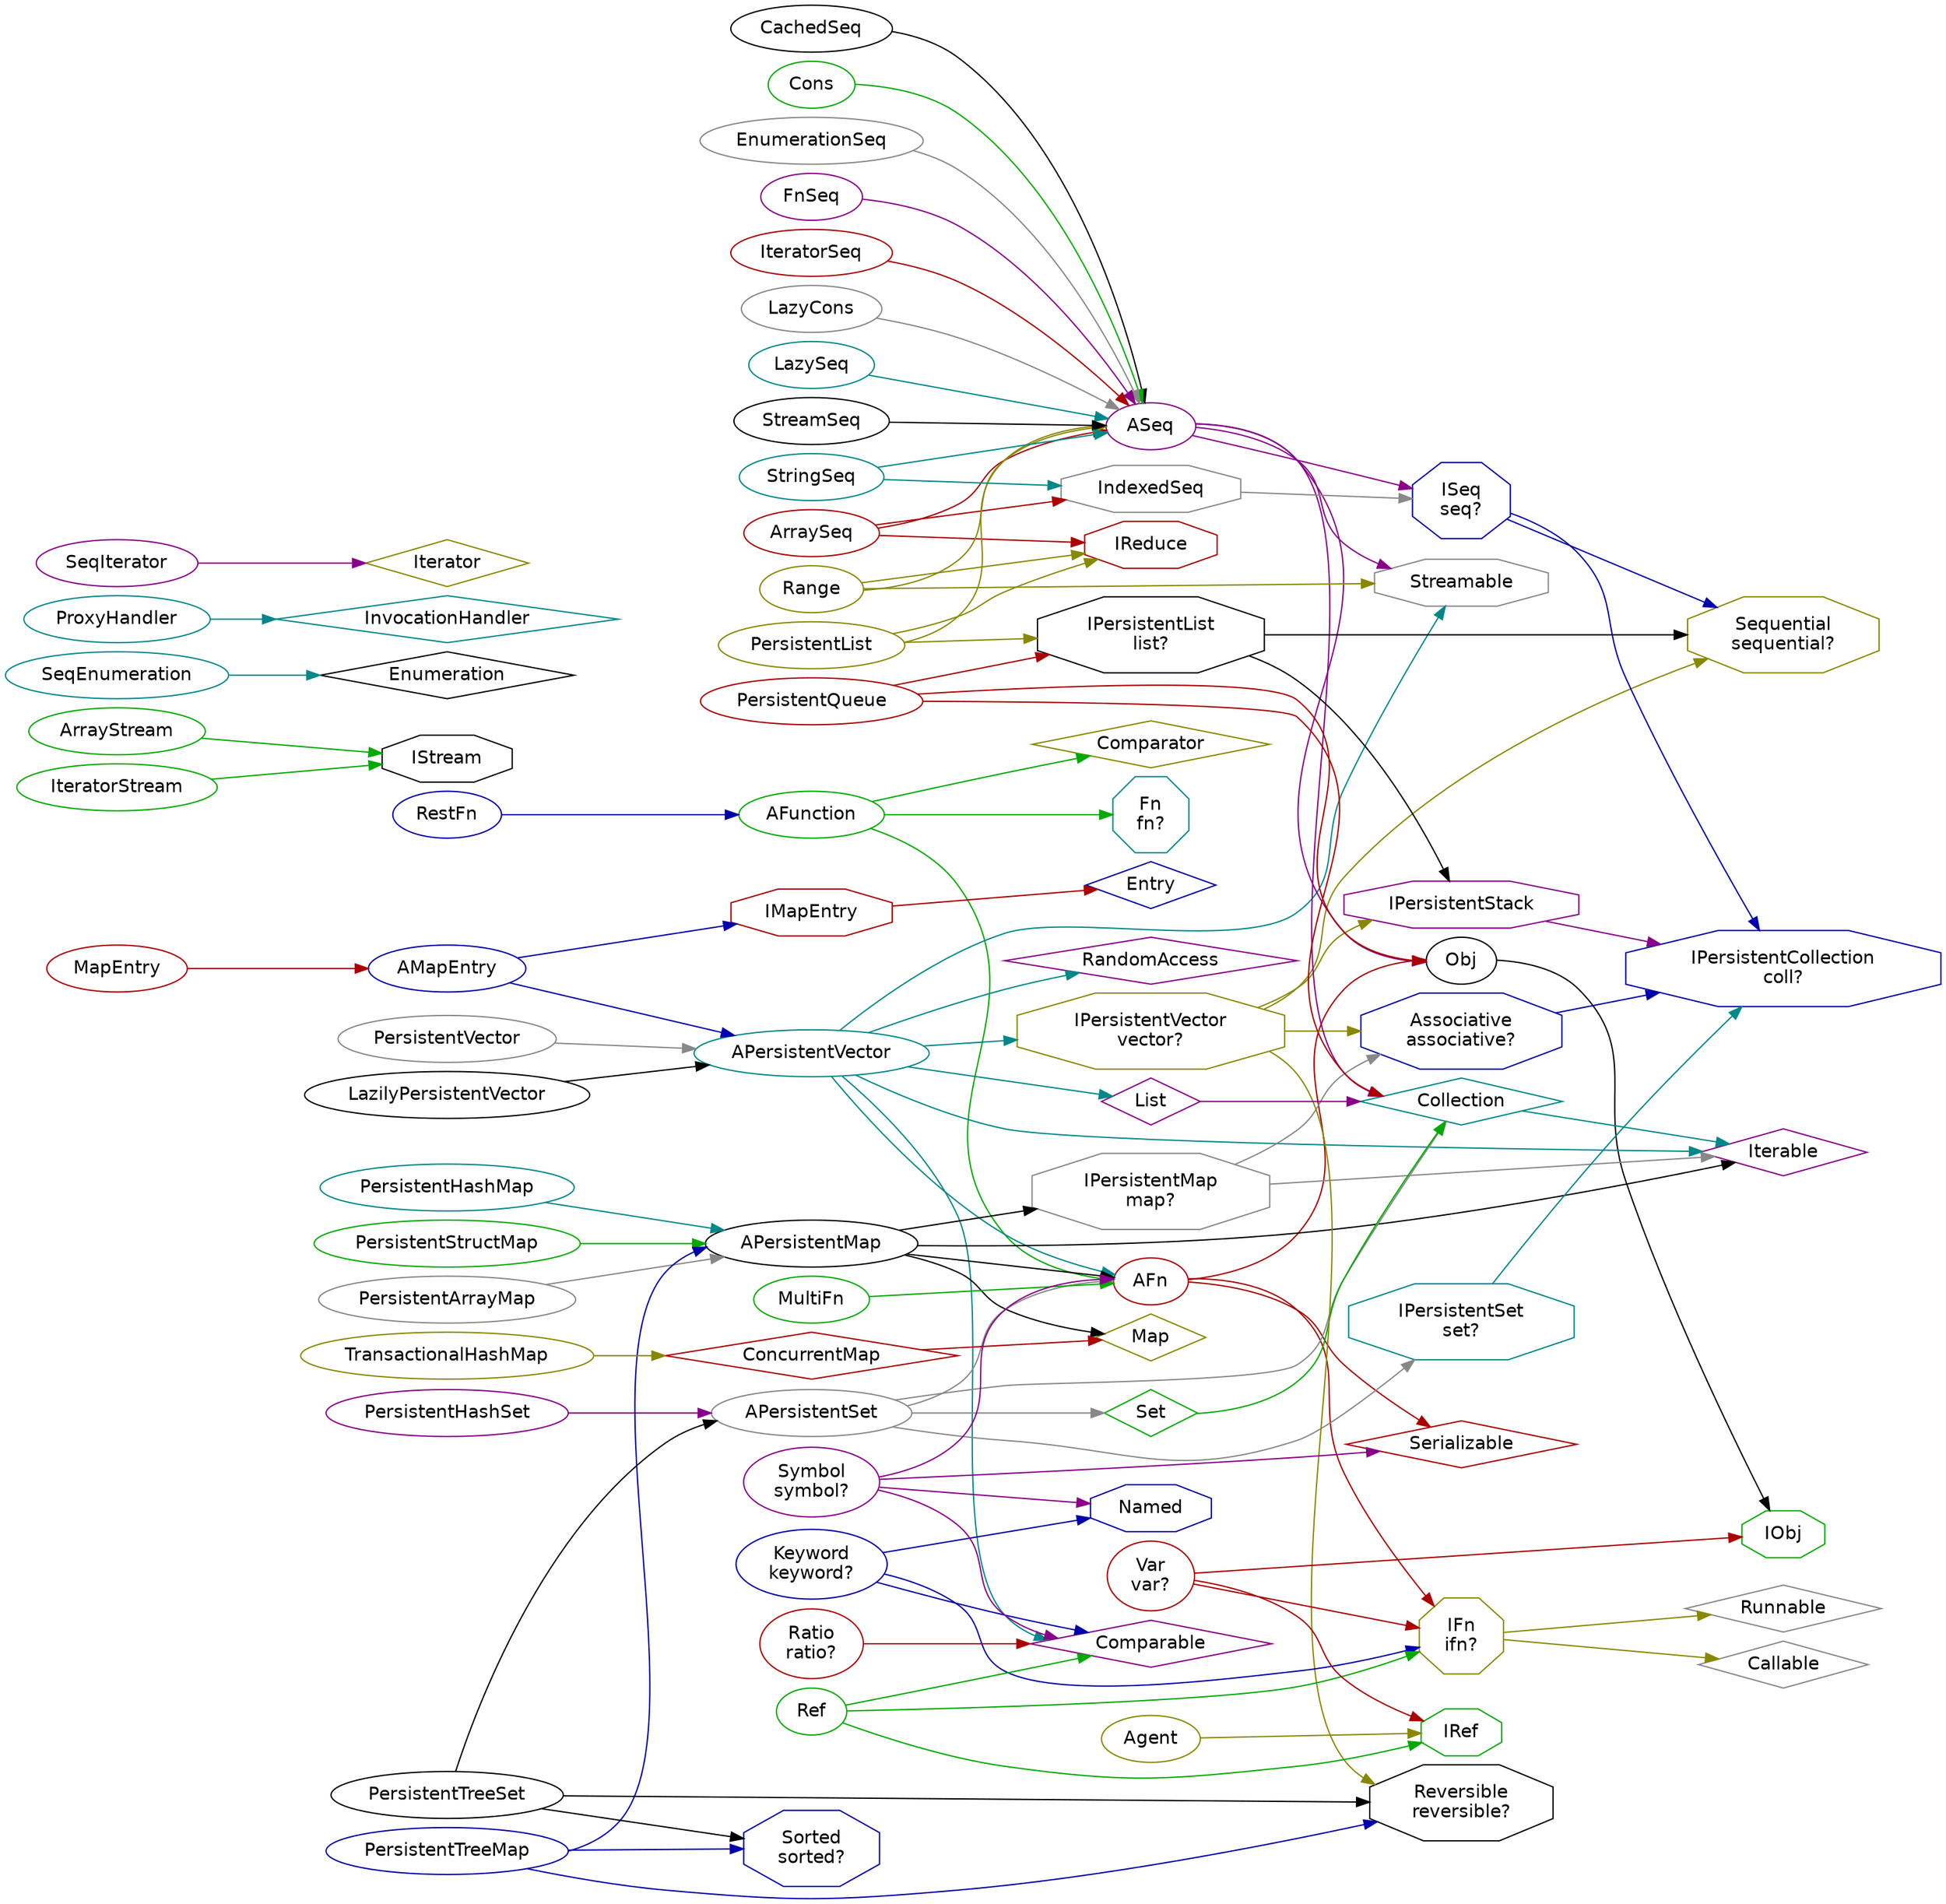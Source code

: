 digraph {
  rankdir=LR;
  dpi=55;
  nodesep=0.10;
  node[ fontname=Helvetica shape=box ];
  "class clojure.lang.AFn" [ label="AFn" color="#aa0000" shape="oval"];
  "class clojure.lang.AFn" -> "class clojure.lang.Obj" [ color="#aa0000" ];
  "class clojure.lang.AFn" -> "interface clojure.lang.IFn" [ color="#aa0000" ];
  "class clojure.lang.AFn" -> "interface java.io.Serializable" [ color="#aa0000" ];
  "class clojure.lang.AFunction" [ label="AFunction" color="#00aa00" shape="oval"];
  "class clojure.lang.AFunction" -> "class clojure.lang.AFn" [ color="#00aa00" ];
  "class clojure.lang.AFunction" -> "interface java.util.Comparator" [ color="#00aa00" ];
  "class clojure.lang.AFunction" -> "interface clojure.lang.Fn" [ color="#00aa00" ];
  "class clojure.lang.AMapEntry" [ label="AMapEntry" color="#0000aa" shape="oval"];
  "class clojure.lang.AMapEntry" -> "class clojure.lang.APersistentVector" [ color="#0000aa" ];
  "class clojure.lang.AMapEntry" -> "interface clojure.lang.IMapEntry" [ color="#0000aa" ];
  "class clojure.lang.APersistentMap" [ label="APersistentMap" color="#000000" shape="oval"];
  "class clojure.lang.APersistentMap" -> "class clojure.lang.AFn" [ color="#000000" ];
  "class clojure.lang.APersistentMap" -> "interface clojure.lang.IPersistentMap" [ color="#000000" ];
  "class clojure.lang.APersistentMap" -> "interface java.util.Map" [ color="#000000" ];
  "class clojure.lang.APersistentMap" -> "interface java.lang.Iterable" [ color="#000000" ];
  "class clojure.lang.APersistentSet" [ label="APersistentSet" color="#888888" shape="oval"];
  "class clojure.lang.APersistentSet" -> "class clojure.lang.AFn" [ color="#888888" ];
  "class clojure.lang.APersistentSet" -> "interface clojure.lang.IPersistentSet" [ color="#888888" ];
  "class clojure.lang.APersistentSet" -> "interface java.util.Collection" [ color="#888888" ];
  "class clojure.lang.APersistentSet" -> "interface java.util.Set" [ color="#888888" ];
  "class clojure.lang.APersistentVector" [ label="APersistentVector" color="#008888" shape="oval"];
  "class clojure.lang.APersistentVector" -> "class clojure.lang.AFn" [ color="#008888" ];
  "class clojure.lang.APersistentVector" -> "interface clojure.lang.IPersistentVector" [ color="#008888" ];
  "class clojure.lang.APersistentVector" -> "interface java.lang.Iterable" [ color="#008888" ];
  "class clojure.lang.APersistentVector" -> "interface java.util.List" [ color="#008888" ];
  "class clojure.lang.APersistentVector" -> "interface java.util.RandomAccess" [ color="#008888" ];
  "class clojure.lang.APersistentVector" -> "interface java.lang.Comparable" [ color="#008888" ];
  "class clojure.lang.APersistentVector" -> "interface clojure.lang.Streamable" [ color="#008888" ];
  "class clojure.lang.ASeq" [ label="ASeq" color="#880088" shape="oval"];
  "class clojure.lang.ASeq" -> "class clojure.lang.Obj" [ color="#880088" ];
  "class clojure.lang.ASeq" -> "interface clojure.lang.ISeq" [ color="#880088" ];
  "class clojure.lang.ASeq" -> "interface java.util.Collection" [ color="#880088" ];
  "class clojure.lang.ASeq" -> "interface clojure.lang.Streamable" [ color="#880088" ];
  "class clojure.lang.Agent" [ label="Agent" color="#888800" shape="oval"];
  "class clojure.lang.Agent" -> "interface clojure.lang.IRef" [ color="#888800" ];
  "class clojure.lang.ArraySeq" [ label="ArraySeq" color="#aa0000" shape="oval"];
  "class clojure.lang.ArraySeq" -> "class clojure.lang.ASeq" [ color="#aa0000" ];
  "class clojure.lang.ArraySeq" -> "interface clojure.lang.IndexedSeq" [ color="#aa0000" ];
  "class clojure.lang.ArraySeq" -> "interface clojure.lang.IReduce" [ color="#aa0000" ];
  "class clojure.lang.ArrayStream" [ label="ArrayStream" color="#00aa00" shape="oval"];
  "class clojure.lang.ArrayStream" -> "interface clojure.lang.IStream" [ color="#00aa00" ];
  "interface clojure.lang.Associative" [ label="Associative\nassociative?" color="#0000aa" shape="octagon"];
  "interface clojure.lang.Associative" -> "interface clojure.lang.IPersistentCollection" [ color="#0000aa" ];
  "class clojure.lang.CachedSeq" [ label="CachedSeq" color="#000000" shape="oval"];
  "class clojure.lang.CachedSeq" -> "class clojure.lang.ASeq" [ color="#000000" ];
  "interface java.util.concurrent.Callable" [ label="Callable" color="#888888" shape="diamond"];
  "interface java.util.Collection" [ label="Collection" color="#008888" shape="diamond"];
  "interface java.util.Collection" -> "interface java.lang.Iterable" [ color="#008888" ];
  "interface java.lang.Comparable" [ label="Comparable" color="#880088" shape="diamond"];
  "interface java.util.Comparator" [ label="Comparator" color="#888800" shape="diamond"];
  "interface java.util.concurrent.ConcurrentMap" [ label="ConcurrentMap" color="#aa0000" shape="diamond"];
  "interface java.util.concurrent.ConcurrentMap" -> "interface java.util.Map" [ color="#aa0000" ];
  "class clojure.lang.Cons" [ label="Cons" color="#00aa00" shape="oval"];
  "class clojure.lang.Cons" -> "class clojure.lang.ASeq" [ color="#00aa00" ];
  "interface java.util.Map$Entry" [ label="Entry" color="#0000aa" shape="diamond"];
  "interface java.util.Enumeration" [ label="Enumeration" color="#000000" shape="diamond"];
  "class clojure.lang.EnumerationSeq" [ label="EnumerationSeq" color="#888888" shape="oval"];
  "class clojure.lang.EnumerationSeq" -> "class clojure.lang.ASeq" [ color="#888888" ];
  "interface clojure.lang.Fn" [ label="Fn\nfn?" color="#008888" shape="octagon"];
  "class clojure.lang.FnSeq" [ label="FnSeq" color="#880088" shape="oval"];
  "class clojure.lang.FnSeq" -> "class clojure.lang.ASeq" [ color="#880088" ];
  "interface clojure.lang.IFn" [ label="IFn\nifn?" color="#888800" shape="octagon"];
  "interface clojure.lang.IFn" -> "interface java.util.concurrent.Callable" [ color="#888800" ];
  "interface clojure.lang.IFn" -> "interface java.lang.Runnable" [ color="#888800" ];
  "interface clojure.lang.IMapEntry" [ label="IMapEntry" color="#aa0000" shape="octagon"];
  "interface clojure.lang.IMapEntry" -> "interface java.util.Map$Entry" [ color="#aa0000" ];
  "interface clojure.lang.IObj" [ label="IObj" color="#00aa00" shape="octagon"];
  "interface clojure.lang.IPersistentCollection" [ label="IPersistentCollection\ncoll?" color="#0000aa" shape="octagon"];
  "interface clojure.lang.IPersistentList" [ label="IPersistentList\nlist?" color="#000000" shape="octagon"];
  "interface clojure.lang.IPersistentList" -> "interface clojure.lang.Sequential" [ color="#000000" ];
  "interface clojure.lang.IPersistentList" -> "interface clojure.lang.IPersistentStack" [ color="#000000" ];
  "interface clojure.lang.IPersistentMap" [ label="IPersistentMap\nmap?" color="#888888" shape="octagon"];
  "interface clojure.lang.IPersistentMap" -> "interface java.lang.Iterable" [ color="#888888" ];
  "interface clojure.lang.IPersistentMap" -> "interface clojure.lang.Associative" [ color="#888888" ];
  "interface clojure.lang.IPersistentSet" [ label="IPersistentSet\nset?" color="#008888" shape="octagon"];
  "interface clojure.lang.IPersistentSet" -> "interface clojure.lang.IPersistentCollection" [ color="#008888" ];
  "interface clojure.lang.IPersistentStack" [ label="IPersistentStack" color="#880088" shape="octagon"];
  "interface clojure.lang.IPersistentStack" -> "interface clojure.lang.IPersistentCollection" [ color="#880088" ];
  "interface clojure.lang.IPersistentVector" [ label="IPersistentVector\nvector?" color="#888800" shape="octagon"];
  "interface clojure.lang.IPersistentVector" -> "interface clojure.lang.Associative" [ color="#888800" ];
  "interface clojure.lang.IPersistentVector" -> "interface clojure.lang.Sequential" [ color="#888800" ];
  "interface clojure.lang.IPersistentVector" -> "interface clojure.lang.IPersistentStack" [ color="#888800" ];
  "interface clojure.lang.IPersistentVector" -> "interface clojure.lang.Reversible" [ color="#888800" ];
  "interface clojure.lang.IReduce" [ label="IReduce" color="#aa0000" shape="octagon"];
  "interface clojure.lang.IRef" [ label="IRef" color="#00aa00" shape="octagon"];
  "interface clojure.lang.ISeq" [ label="ISeq\nseq?" color="#0000aa" shape="octagon"];
  "interface clojure.lang.ISeq" -> "interface clojure.lang.IPersistentCollection" [ color="#0000aa" ];
  "interface clojure.lang.ISeq" -> "interface clojure.lang.Sequential" [ color="#0000aa" ];
  "interface clojure.lang.IStream" [ label="IStream" color="#000000" shape="octagon"];
  "interface clojure.lang.IndexedSeq" [ label="IndexedSeq" color="#888888" shape="octagon"];
  "interface clojure.lang.IndexedSeq" -> "interface clojure.lang.ISeq" [ color="#888888" ];
  "interface java.lang.reflect.InvocationHandler" [ label="InvocationHandler" color="#008888" shape="diamond"];
  "interface java.lang.Iterable" [ label="Iterable" color="#880088" shape="diamond"];
  "interface java.util.Iterator" [ label="Iterator" color="#888800" shape="diamond"];
  "class clojure.lang.IteratorSeq" [ label="IteratorSeq" color="#aa0000" shape="oval"];
  "class clojure.lang.IteratorSeq" -> "class clojure.lang.ASeq" [ color="#aa0000" ];
  "class clojure.lang.IteratorStream" [ label="IteratorStream" color="#00aa00" shape="oval"];
  "class clojure.lang.IteratorStream" -> "interface clojure.lang.IStream" [ color="#00aa00" ];
  "class clojure.lang.Keyword" [ label="Keyword\nkeyword?" color="#0000aa" shape="oval"];
  "class clojure.lang.Keyword" -> "interface clojure.lang.IFn" [ color="#0000aa" ];
  "class clojure.lang.Keyword" -> "interface java.lang.Comparable" [ color="#0000aa" ];
  "class clojure.lang.Keyword" -> "interface clojure.lang.Named" [ color="#0000aa" ];
  "class clojure.lang.LazilyPersistentVector" [ label="LazilyPersistentVector" color="#000000" shape="oval"];
  "class clojure.lang.LazilyPersistentVector" -> "class clojure.lang.APersistentVector" [ color="#000000" ];
  "class clojure.lang.LazyCons" [ label="LazyCons" color="#888888" shape="oval"];
  "class clojure.lang.LazyCons" -> "class clojure.lang.ASeq" [ color="#888888" ];
  "class clojure.lang.LazySeq" [ label="LazySeq" color="#008888" shape="oval"];
  "class clojure.lang.LazySeq" -> "class clojure.lang.ASeq" [ color="#008888" ];
  "interface java.util.List" [ label="List" color="#880088" shape="diamond"];
  "interface java.util.List" -> "interface java.util.Collection" [ color="#880088" ];
  "interface java.util.Map" [ label="Map" color="#888800" shape="diamond"];
  "class clojure.lang.MapEntry" [ label="MapEntry" color="#aa0000" shape="oval"];
  "class clojure.lang.MapEntry" -> "class clojure.lang.AMapEntry" [ color="#aa0000" ];
  "class clojure.lang.MultiFn" [ label="MultiFn" color="#00aa00" shape="oval"];
  "class clojure.lang.MultiFn" -> "class clojure.lang.AFn" [ color="#00aa00" ];
  "interface clojure.lang.Named" [ label="Named" color="#0000aa" shape="octagon"];
  "class clojure.lang.Obj" [ label="Obj" color="#000000" shape="oval"];
  "class clojure.lang.Obj" -> "interface clojure.lang.IObj" [ color="#000000" ];
  "class clojure.lang.PersistentArrayMap" [ label="PersistentArrayMap" color="#888888" shape="oval"];
  "class clojure.lang.PersistentArrayMap" -> "class clojure.lang.APersistentMap" [ color="#888888" ];
  "class clojure.lang.PersistentHashMap" [ label="PersistentHashMap" color="#008888" shape="oval"];
  "class clojure.lang.PersistentHashMap" -> "class clojure.lang.APersistentMap" [ color="#008888" ];
  "class clojure.lang.PersistentHashSet" [ label="PersistentHashSet" color="#880088" shape="oval"];
  "class clojure.lang.PersistentHashSet" -> "class clojure.lang.APersistentSet" [ color="#880088" ];
  "class clojure.lang.PersistentList" [ label="PersistentList" color="#888800" shape="oval"];
  "class clojure.lang.PersistentList" -> "class clojure.lang.ASeq" [ color="#888800" ];
  "class clojure.lang.PersistentList" -> "interface clojure.lang.IPersistentList" [ color="#888800" ];
  "class clojure.lang.PersistentList" -> "interface clojure.lang.IReduce" [ color="#888800" ];
  "class clojure.lang.PersistentQueue" [ label="PersistentQueue" color="#aa0000" shape="oval"];
  "class clojure.lang.PersistentQueue" -> "class clojure.lang.Obj" [ color="#aa0000" ];
  "class clojure.lang.PersistentQueue" -> "interface clojure.lang.IPersistentList" [ color="#aa0000" ];
  "class clojure.lang.PersistentQueue" -> "interface java.util.Collection" [ color="#aa0000" ];
  "class clojure.lang.PersistentStructMap" [ label="PersistentStructMap" color="#00aa00" shape="oval"];
  "class clojure.lang.PersistentStructMap" -> "class clojure.lang.APersistentMap" [ color="#00aa00" ];
  "class clojure.lang.PersistentTreeMap" [ label="PersistentTreeMap" color="#0000aa" shape="oval"];
  "class clojure.lang.PersistentTreeMap" -> "class clojure.lang.APersistentMap" [ color="#0000aa" ];
  "class clojure.lang.PersistentTreeMap" -> "interface clojure.lang.Reversible" [ color="#0000aa" ];
  "class clojure.lang.PersistentTreeMap" -> "interface clojure.lang.Sorted" [ color="#0000aa" ];
  "class clojure.lang.PersistentTreeSet" [ label="PersistentTreeSet" color="#000000" shape="oval"];
  "class clojure.lang.PersistentTreeSet" -> "class clojure.lang.APersistentSet" [ color="#000000" ];
  "class clojure.lang.PersistentTreeSet" -> "interface clojure.lang.Reversible" [ color="#000000" ];
  "class clojure.lang.PersistentTreeSet" -> "interface clojure.lang.Sorted" [ color="#000000" ];
  "class clojure.lang.PersistentVector" [ label="PersistentVector" color="#888888" shape="oval"];
  "class clojure.lang.PersistentVector" -> "class clojure.lang.APersistentVector" [ color="#888888" ];
  "class clojure.lang.ProxyHandler" [ label="ProxyHandler" color="#008888" shape="oval"];
  "class clojure.lang.ProxyHandler" -> "interface java.lang.reflect.InvocationHandler" [ color="#008888" ];
  "interface java.util.RandomAccess" [ label="RandomAccess" color="#880088" shape="diamond"];
  "class clojure.lang.Range" [ label="Range" color="#888800" shape="oval"];
  "class clojure.lang.Range" -> "class clojure.lang.ASeq" [ color="#888800" ];
  "class clojure.lang.Range" -> "interface clojure.lang.IReduce" [ color="#888800" ];
  "class clojure.lang.Range" -> "interface clojure.lang.Streamable" [ color="#888800" ];
  "class clojure.lang.Ratio" [ label="Ratio\nratio?" color="#aa0000" shape="oval"];
  "class clojure.lang.Ratio" -> "interface java.lang.Comparable" [ color="#aa0000" ];
  "class clojure.lang.Ref" [ label="Ref" color="#00aa00" shape="oval"];
  "class clojure.lang.Ref" -> "interface clojure.lang.IFn" [ color="#00aa00" ];
  "class clojure.lang.Ref" -> "interface java.lang.Comparable" [ color="#00aa00" ];
  "class clojure.lang.Ref" -> "interface clojure.lang.IRef" [ color="#00aa00" ];
  "class clojure.lang.RestFn" [ label="RestFn" color="#0000aa" shape="oval"];
  "class clojure.lang.RestFn" -> "class clojure.lang.AFunction" [ color="#0000aa" ];
  "interface clojure.lang.Reversible" [ label="Reversible\nreversible?" color="#000000" shape="octagon"];
  "interface java.lang.Runnable" [ label="Runnable" color="#888888" shape="diamond"];
  "class clojure.lang.SeqEnumeration" [ label="SeqEnumeration" color="#008888" shape="oval"];
  "class clojure.lang.SeqEnumeration" -> "interface java.util.Enumeration" [ color="#008888" ];
  "class clojure.lang.SeqIterator" [ label="SeqIterator" color="#880088" shape="oval"];
  "class clojure.lang.SeqIterator" -> "interface java.util.Iterator" [ color="#880088" ];
  "interface clojure.lang.Sequential" [ label="Sequential\nsequential?" color="#888800" shape="octagon"];
  "interface java.io.Serializable" [ label="Serializable" color="#aa0000" shape="diamond"];
  "interface java.util.Set" [ label="Set" color="#00aa00" shape="diamond"];
  "interface java.util.Set" -> "interface java.util.Collection" [ color="#00aa00" ];
  "interface clojure.lang.Sorted" [ label="Sorted\nsorted?" color="#0000aa" shape="octagon"];
  "class clojure.lang.StreamSeq" [ label="StreamSeq" color="#000000" shape="oval"];
  "class clojure.lang.StreamSeq" -> "class clojure.lang.ASeq" [ color="#000000" ];
  "interface clojure.lang.Streamable" [ label="Streamable" color="#888888" shape="octagon"];
  "class clojure.lang.StringSeq" [ label="StringSeq" color="#008888" shape="oval"];
  "class clojure.lang.StringSeq" -> "class clojure.lang.ASeq" [ color="#008888" ];
  "class clojure.lang.StringSeq" -> "interface clojure.lang.IndexedSeq" [ color="#008888" ];
  "class clojure.lang.Symbol" [ label="Symbol\nsymbol?" color="#880088" shape="oval"];
  "class clojure.lang.Symbol" -> "class clojure.lang.AFn" [ color="#880088" ];
  "class clojure.lang.Symbol" -> "interface java.lang.Comparable" [ color="#880088" ];
  "class clojure.lang.Symbol" -> "interface clojure.lang.Named" [ color="#880088" ];
  "class clojure.lang.Symbol" -> "interface java.io.Serializable" [ color="#880088" ];
  "class clojure.lang.TransactionalHashMap" [ label="TransactionalHashMap" color="#888800" shape="oval"];
  "class clojure.lang.TransactionalHashMap" -> "interface java.util.concurrent.ConcurrentMap" [ color="#888800" ];
  "class clojure.lang.Var" [ label="Var\nvar?" color="#aa0000" shape="oval"];
  "class clojure.lang.Var" -> "interface clojure.lang.IFn" [ color="#aa0000" ];
  "class clojure.lang.Var" -> "interface clojure.lang.IRef" [ color="#aa0000" ];
  "class clojure.lang.Var" -> "interface clojure.lang.IObj" [ color="#aa0000" ];
}
